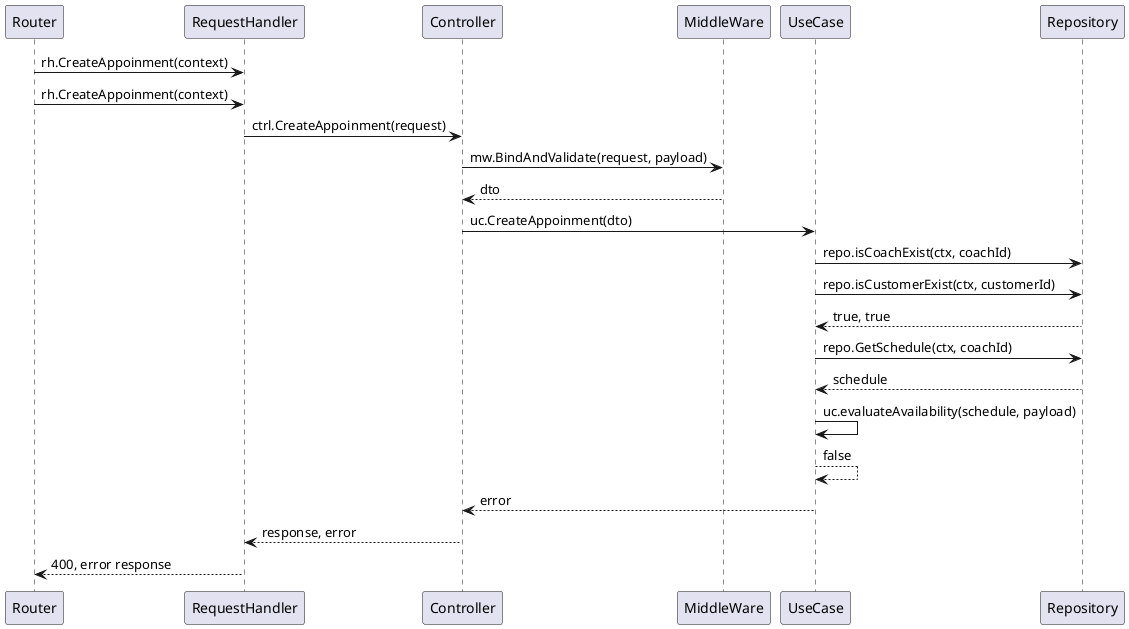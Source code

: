 @startuml
'https://plantuml.com/sequence-diagram

participant Router
participant RequestHandler as rh
participant Controller as ctrl
participant MiddleWare as mw
participant UseCase as uc
participant Repository as repo

Router -> rh : rh.CreateAppoinment(context)
Router -> rh : rh.CreateAppoinment(context)
rh -> ctrl : ctrl.CreateAppoinment(request)
ctrl -> mw : mw.BindAndValidate(request, payload)
mw --> ctrl : dto
ctrl -> uc : uc.CreateAppoinment(dto)
uc -> repo : repo.isCoachExist(ctx, coachId)
uc -> repo : repo.isCustomerExist(ctx, customerId)
repo --> uc : true, true
uc -> repo : repo.GetSchedule(ctx, coachId)
repo --> uc : schedule
uc -> uc : uc.evaluateAvailability(schedule, payload)
uc --> uc : false
uc --> ctrl : error
ctrl --> rh : response, error
rh --> Router : 400, error response

@enduml
